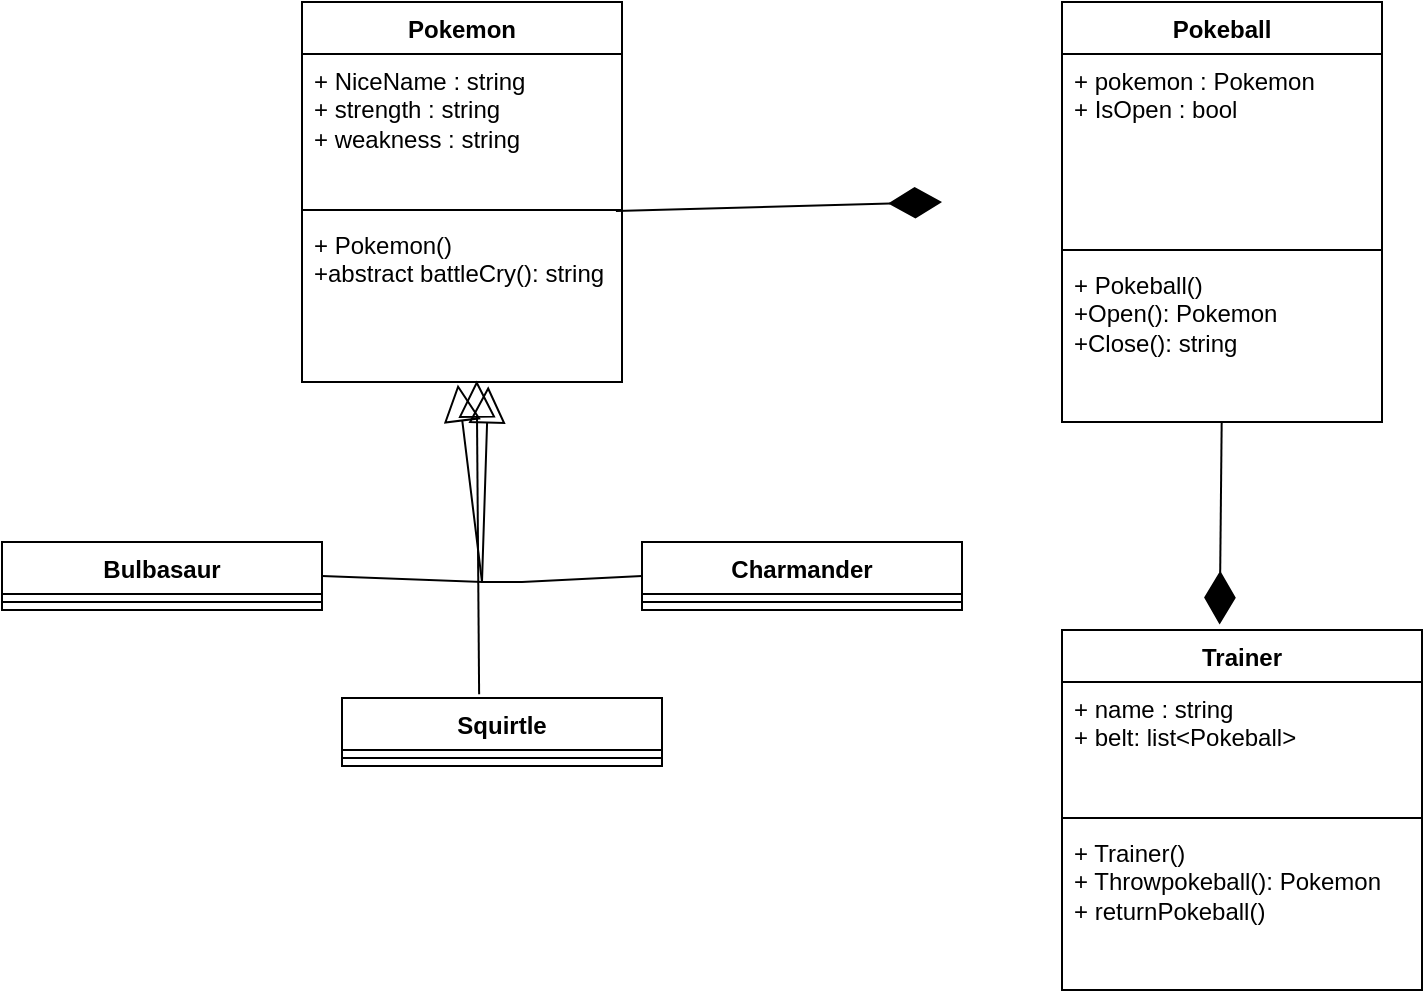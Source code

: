 <mxfile version="26.1.0">
  <diagram id="C5RBs43oDa-KdzZeNtuy" name="Page-1">
    <mxGraphModel dx="1594" dy="735" grid="1" gridSize="10" guides="1" tooltips="1" connect="1" arrows="1" fold="1" page="1" pageScale="1" pageWidth="827" pageHeight="1169" math="0" shadow="0">
      <root>
        <mxCell id="WIyWlLk6GJQsqaUBKTNV-0" />
        <mxCell id="WIyWlLk6GJQsqaUBKTNV-1" parent="WIyWlLk6GJQsqaUBKTNV-0" />
        <mxCell id="2f2kY5pmo6Ubu1W_wWUK-0" value="Trainer" style="swimlane;fontStyle=1;align=center;verticalAlign=top;childLayout=stackLayout;horizontal=1;startSize=26;horizontalStack=0;resizeParent=1;resizeParentMax=0;resizeLast=0;collapsible=1;marginBottom=0;whiteSpace=wrap;html=1;" vertex="1" parent="WIyWlLk6GJQsqaUBKTNV-1">
          <mxGeometry x="530" y="404" width="180" height="180" as="geometry" />
        </mxCell>
        <mxCell id="2f2kY5pmo6Ubu1W_wWUK-1" value="+ name : string&lt;div&gt;+ belt: list&amp;lt;Pokeball&amp;gt;&lt;/div&gt;" style="text;strokeColor=none;fillColor=none;align=left;verticalAlign=top;spacingLeft=4;spacingRight=4;overflow=hidden;rotatable=0;points=[[0,0.5],[1,0.5]];portConstraint=eastwest;whiteSpace=wrap;html=1;" vertex="1" parent="2f2kY5pmo6Ubu1W_wWUK-0">
          <mxGeometry y="26" width="180" height="64" as="geometry" />
        </mxCell>
        <mxCell id="2f2kY5pmo6Ubu1W_wWUK-2" value="" style="line;strokeWidth=1;fillColor=none;align=left;verticalAlign=middle;spacingTop=-1;spacingLeft=3;spacingRight=3;rotatable=0;labelPosition=right;points=[];portConstraint=eastwest;strokeColor=inherit;" vertex="1" parent="2f2kY5pmo6Ubu1W_wWUK-0">
          <mxGeometry y="90" width="180" height="8" as="geometry" />
        </mxCell>
        <mxCell id="2f2kY5pmo6Ubu1W_wWUK-3" value="+ Trainer()&lt;div&gt;+ Throwpokeball(): Pokemon&lt;/div&gt;&lt;div&gt;+ returnPokeball()&lt;/div&gt;" style="text;strokeColor=none;fillColor=none;align=left;verticalAlign=top;spacingLeft=4;spacingRight=4;overflow=hidden;rotatable=0;points=[[0,0.5],[1,0.5]];portConstraint=eastwest;whiteSpace=wrap;html=1;" vertex="1" parent="2f2kY5pmo6Ubu1W_wWUK-0">
          <mxGeometry y="98" width="180" height="82" as="geometry" />
        </mxCell>
        <mxCell id="2f2kY5pmo6Ubu1W_wWUK-4" value="Bulbasaur" style="swimlane;fontStyle=1;align=center;verticalAlign=top;childLayout=stackLayout;horizontal=1;startSize=26;horizontalStack=0;resizeParent=1;resizeParentMax=0;resizeLast=0;collapsible=1;marginBottom=0;whiteSpace=wrap;html=1;" vertex="1" parent="WIyWlLk6GJQsqaUBKTNV-1">
          <mxGeometry y="360" width="160" height="34" as="geometry" />
        </mxCell>
        <mxCell id="2f2kY5pmo6Ubu1W_wWUK-6" value="" style="line;strokeWidth=1;fillColor=none;align=left;verticalAlign=middle;spacingTop=-1;spacingLeft=3;spacingRight=3;rotatable=0;labelPosition=right;points=[];portConstraint=eastwest;strokeColor=inherit;" vertex="1" parent="2f2kY5pmo6Ubu1W_wWUK-4">
          <mxGeometry y="26" width="160" height="8" as="geometry" />
        </mxCell>
        <mxCell id="2f2kY5pmo6Ubu1W_wWUK-8" value="Squirtle" style="swimlane;fontStyle=1;align=center;verticalAlign=top;childLayout=stackLayout;horizontal=1;startSize=26;horizontalStack=0;resizeParent=1;resizeParentMax=0;resizeLast=0;collapsible=1;marginBottom=0;whiteSpace=wrap;html=1;" vertex="1" parent="WIyWlLk6GJQsqaUBKTNV-1">
          <mxGeometry x="170" y="438" width="160" height="34" as="geometry" />
        </mxCell>
        <mxCell id="2f2kY5pmo6Ubu1W_wWUK-10" value="" style="line;strokeWidth=1;fillColor=none;align=left;verticalAlign=middle;spacingTop=-1;spacingLeft=3;spacingRight=3;rotatable=0;labelPosition=right;points=[];portConstraint=eastwest;strokeColor=inherit;" vertex="1" parent="2f2kY5pmo6Ubu1W_wWUK-8">
          <mxGeometry y="26" width="160" height="8" as="geometry" />
        </mxCell>
        <mxCell id="2f2kY5pmo6Ubu1W_wWUK-12" value="Pokeball" style="swimlane;fontStyle=1;align=center;verticalAlign=top;childLayout=stackLayout;horizontal=1;startSize=26;horizontalStack=0;resizeParent=1;resizeParentMax=0;resizeLast=0;collapsible=1;marginBottom=0;whiteSpace=wrap;html=1;" vertex="1" parent="WIyWlLk6GJQsqaUBKTNV-1">
          <mxGeometry x="530" y="90" width="160" height="210" as="geometry" />
        </mxCell>
        <mxCell id="2f2kY5pmo6Ubu1W_wWUK-13" value="+ pokemon : Pokemon&lt;div&gt;+ IsOpen : bool&lt;/div&gt;" style="text;strokeColor=none;fillColor=none;align=left;verticalAlign=top;spacingLeft=4;spacingRight=4;overflow=hidden;rotatable=0;points=[[0,0.5],[1,0.5]];portConstraint=eastwest;whiteSpace=wrap;html=1;" vertex="1" parent="2f2kY5pmo6Ubu1W_wWUK-12">
          <mxGeometry y="26" width="160" height="94" as="geometry" />
        </mxCell>
        <mxCell id="2f2kY5pmo6Ubu1W_wWUK-14" value="" style="line;strokeWidth=1;fillColor=none;align=left;verticalAlign=middle;spacingTop=-1;spacingLeft=3;spacingRight=3;rotatable=0;labelPosition=right;points=[];portConstraint=eastwest;strokeColor=inherit;" vertex="1" parent="2f2kY5pmo6Ubu1W_wWUK-12">
          <mxGeometry y="120" width="160" height="8" as="geometry" />
        </mxCell>
        <mxCell id="2f2kY5pmo6Ubu1W_wWUK-15" value="+ Pokeball()&lt;div&gt;+Open(): Pokemon&lt;/div&gt;&lt;div&gt;+Close(): string&lt;/div&gt;" style="text;strokeColor=none;fillColor=none;align=left;verticalAlign=top;spacingLeft=4;spacingRight=4;overflow=hidden;rotatable=0;points=[[0,0.5],[1,0.5]];portConstraint=eastwest;whiteSpace=wrap;html=1;" vertex="1" parent="2f2kY5pmo6Ubu1W_wWUK-12">
          <mxGeometry y="128" width="160" height="82" as="geometry" />
        </mxCell>
        <mxCell id="2f2kY5pmo6Ubu1W_wWUK-16" value="Charmander" style="swimlane;fontStyle=1;align=center;verticalAlign=top;childLayout=stackLayout;horizontal=1;startSize=26;horizontalStack=0;resizeParent=1;resizeParentMax=0;resizeLast=0;collapsible=1;marginBottom=0;whiteSpace=wrap;html=1;" vertex="1" parent="WIyWlLk6GJQsqaUBKTNV-1">
          <mxGeometry x="320" y="360" width="160" height="34" as="geometry" />
        </mxCell>
        <mxCell id="2f2kY5pmo6Ubu1W_wWUK-18" value="" style="line;strokeWidth=1;fillColor=none;align=left;verticalAlign=middle;spacingTop=-1;spacingLeft=3;spacingRight=3;rotatable=0;labelPosition=right;points=[];portConstraint=eastwest;strokeColor=inherit;" vertex="1" parent="2f2kY5pmo6Ubu1W_wWUK-16">
          <mxGeometry y="26" width="160" height="8" as="geometry" />
        </mxCell>
        <mxCell id="2f2kY5pmo6Ubu1W_wWUK-20" value="Pokemon" style="swimlane;fontStyle=1;align=center;verticalAlign=top;childLayout=stackLayout;horizontal=1;startSize=26;horizontalStack=0;resizeParent=1;resizeParentMax=0;resizeLast=0;collapsible=1;marginBottom=0;whiteSpace=wrap;html=1;" vertex="1" parent="WIyWlLk6GJQsqaUBKTNV-1">
          <mxGeometry x="150" y="90" width="160" height="190" as="geometry" />
        </mxCell>
        <mxCell id="2f2kY5pmo6Ubu1W_wWUK-21" value="+ NiceName : string&lt;div&gt;+ strength : string&lt;/div&gt;&lt;div&gt;+ weakness : string&lt;/div&gt;" style="text;strokeColor=none;fillColor=none;align=left;verticalAlign=top;spacingLeft=4;spacingRight=4;overflow=hidden;rotatable=0;points=[[0,0.5],[1,0.5]];portConstraint=eastwest;whiteSpace=wrap;html=1;" vertex="1" parent="2f2kY5pmo6Ubu1W_wWUK-20">
          <mxGeometry y="26" width="160" height="74" as="geometry" />
        </mxCell>
        <mxCell id="2f2kY5pmo6Ubu1W_wWUK-22" value="" style="line;strokeWidth=1;fillColor=none;align=left;verticalAlign=middle;spacingTop=-1;spacingLeft=3;spacingRight=3;rotatable=0;labelPosition=right;points=[];portConstraint=eastwest;strokeColor=inherit;" vertex="1" parent="2f2kY5pmo6Ubu1W_wWUK-20">
          <mxGeometry y="100" width="160" height="8" as="geometry" />
        </mxCell>
        <mxCell id="2f2kY5pmo6Ubu1W_wWUK-23" value="&lt;div&gt;+ Pokemon()&lt;span style=&quot;color: rgba(0, 0, 0, 0); font-family: monospace; font-size: 0px; text-wrap-mode: nowrap; background-color: transparent;&quot;&gt;%3CmxGraphModel%3E%3Croot%3E%3CmxCell%20id%3D%220%22%2F%3E%3CmxCell%20id%3D%221%22%20parent%3D%220%22%2F%3E%3CmxCell%20id%3D%222%22%20value%3D%22%22%20style%3D%22endArrow%3Dblock%3BendSize%3D16%3BendFill%3D0%3Bhtml%3D1%3Brounded%3D0%3BexitX%3D0.438%3BexitY%3D-0.118%3BexitDx%3D0%3BexitDy%3D0%3BexitPerimeter%3D0%3BentryX%3D0.5%3BentryY%3D1.231%3BentryDx%3D0%3BentryDy%3D0%3BentryPerimeter%3D0%3B%22%20edge%3D%221%22%20parent%3D%221%22%3E%3CmxGeometry%20width%3D%22160%22%20relative%3D%221%22%20as%3D%22geometry%22%3E%3CmxPoint%20x%3D%22130%22%20y%3D%22356%22%20as%3D%22sourcePoint%22%2F%3E%3CmxPoint%20x%3D%22230%22%20y%3D%22260%22%20as%3D%22targetPoint%22%2F%3E%3CArray%20as%3D%22points%22%3E%3CmxPoint%20x%3D%22230%22%20y%3D%22320%22%2F%3E%3C%2FArray%3E%3C%2FmxGeometry%3E%3C%2FmxCell%3E%3C%2Froot%3E%3C%2FmxGraphModel%3E&lt;/span&gt;&lt;/div&gt;+abstract battleCry(): string" style="text;strokeColor=none;fillColor=none;align=left;verticalAlign=top;spacingLeft=4;spacingRight=4;overflow=hidden;rotatable=0;points=[[0,0.5],[1,0.5]];portConstraint=eastwest;whiteSpace=wrap;html=1;" vertex="1" parent="2f2kY5pmo6Ubu1W_wWUK-20">
          <mxGeometry y="108" width="160" height="82" as="geometry" />
        </mxCell>
        <mxCell id="2f2kY5pmo6Ubu1W_wWUK-44" value="" style="endArrow=diamondThin;endFill=1;endSize=24;html=1;rounded=0;exitX=0.499;exitY=1.003;exitDx=0;exitDy=0;exitPerimeter=0;entryX=0.438;entryY=-0.015;entryDx=0;entryDy=0;entryPerimeter=0;" edge="1" parent="WIyWlLk6GJQsqaUBKTNV-1" source="2f2kY5pmo6Ubu1W_wWUK-15" target="2f2kY5pmo6Ubu1W_wWUK-0">
          <mxGeometry width="160" relative="1" as="geometry">
            <mxPoint x="550" y="380.52" as="sourcePoint" />
            <mxPoint x="710" y="380.52" as="targetPoint" />
          </mxGeometry>
        </mxCell>
        <mxCell id="2f2kY5pmo6Ubu1W_wWUK-45" value="" style="endArrow=diamondThin;endFill=1;endSize=24;html=1;rounded=0;exitX=0.981;exitY=1.061;exitDx=0;exitDy=0;exitPerimeter=0;" edge="1" parent="WIyWlLk6GJQsqaUBKTNV-1" source="2f2kY5pmo6Ubu1W_wWUK-21">
          <mxGeometry width="160" relative="1" as="geometry">
            <mxPoint x="333" y="180" as="sourcePoint" />
            <mxPoint x="470" y="190" as="targetPoint" />
          </mxGeometry>
        </mxCell>
        <mxCell id="2f2kY5pmo6Ubu1W_wWUK-47" value="" style="endArrow=block;endSize=16;endFill=0;html=1;rounded=0;exitX=0.463;exitY=-0.018;exitDx=0;exitDy=0;exitPerimeter=0;entryX=0.546;entryY=0.991;entryDx=0;entryDy=0;entryPerimeter=0;" edge="1" parent="WIyWlLk6GJQsqaUBKTNV-1" target="2f2kY5pmo6Ubu1W_wWUK-23">
          <mxGeometry width="160" relative="1" as="geometry">
            <mxPoint x="238.56" y="436.158" as="sourcePoint" />
            <mxPoint x="221.44" y="280" as="targetPoint" />
            <mxPoint as="offset" />
          </mxGeometry>
        </mxCell>
        <mxCell id="2f2kY5pmo6Ubu1W_wWUK-48" value="" style="endArrow=block;endSize=16;endFill=0;html=1;rounded=0;exitX=0;exitY=0.5;exitDx=0;exitDy=0;entryX=0.582;entryY=1.026;entryDx=0;entryDy=0;entryPerimeter=0;" edge="1" parent="WIyWlLk6GJQsqaUBKTNV-1" source="2f2kY5pmo6Ubu1W_wWUK-16" target="2f2kY5pmo6Ubu1W_wWUK-23">
          <mxGeometry x="-1" y="-153" width="160" relative="1" as="geometry">
            <mxPoint x="330" y="366.89" as="sourcePoint" />
            <mxPoint x="207.52" y="288.018" as="targetPoint" />
            <Array as="points">
              <mxPoint x="260" y="380" />
              <mxPoint x="240" y="380" />
            </Array>
            <mxPoint x="-30" y="-3" as="offset" />
          </mxGeometry>
        </mxCell>
        <mxCell id="2f2kY5pmo6Ubu1W_wWUK-49" value="" style="endArrow=block;endSize=16;endFill=0;html=1;rounded=0;entryX=0.487;entryY=1.015;entryDx=0;entryDy=0;entryPerimeter=0;exitX=1;exitY=0.5;exitDx=0;exitDy=0;" edge="1" parent="WIyWlLk6GJQsqaUBKTNV-1" source="2f2kY5pmo6Ubu1W_wWUK-4" target="2f2kY5pmo6Ubu1W_wWUK-23">
          <mxGeometry width="160" relative="1" as="geometry">
            <mxPoint x="40" y="510" as="sourcePoint" />
            <mxPoint x="150" y="500" as="targetPoint" />
            <Array as="points">
              <mxPoint x="240" y="380" />
            </Array>
          </mxGeometry>
        </mxCell>
      </root>
    </mxGraphModel>
  </diagram>
</mxfile>
